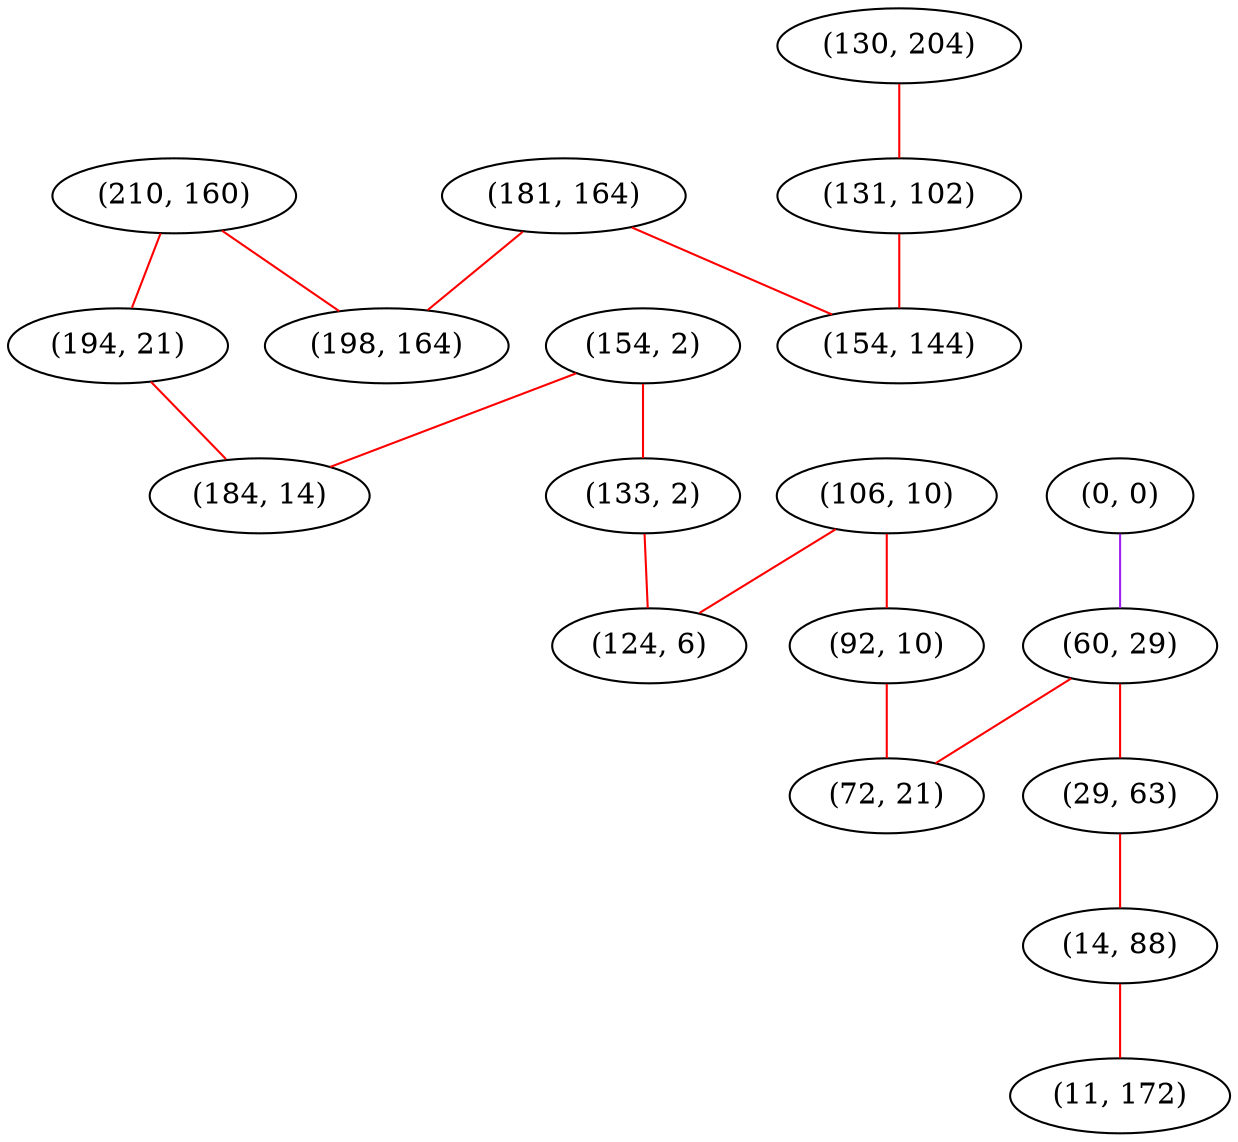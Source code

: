 graph "" {
"(210, 160)";
"(0, 0)";
"(106, 10)";
"(60, 29)";
"(92, 10)";
"(194, 21)";
"(29, 63)";
"(72, 21)";
"(14, 88)";
"(154, 2)";
"(184, 14)";
"(181, 164)";
"(130, 204)";
"(131, 102)";
"(198, 164)";
"(154, 144)";
"(133, 2)";
"(11, 172)";
"(124, 6)";
"(210, 160)" -- "(198, 164)"  [color=red, key=0, weight=1];
"(210, 160)" -- "(194, 21)"  [color=red, key=0, weight=1];
"(0, 0)" -- "(60, 29)"  [color=purple, key=0, weight=4];
"(106, 10)" -- "(92, 10)"  [color=red, key=0, weight=1];
"(106, 10)" -- "(124, 6)"  [color=red, key=0, weight=1];
"(60, 29)" -- "(29, 63)"  [color=red, key=0, weight=1];
"(60, 29)" -- "(72, 21)"  [color=red, key=0, weight=1];
"(92, 10)" -- "(72, 21)"  [color=red, key=0, weight=1];
"(194, 21)" -- "(184, 14)"  [color=red, key=0, weight=1];
"(29, 63)" -- "(14, 88)"  [color=red, key=0, weight=1];
"(14, 88)" -- "(11, 172)"  [color=red, key=0, weight=1];
"(154, 2)" -- "(184, 14)"  [color=red, key=0, weight=1];
"(154, 2)" -- "(133, 2)"  [color=red, key=0, weight=1];
"(181, 164)" -- "(198, 164)"  [color=red, key=0, weight=1];
"(181, 164)" -- "(154, 144)"  [color=red, key=0, weight=1];
"(130, 204)" -- "(131, 102)"  [color=red, key=0, weight=1];
"(131, 102)" -- "(154, 144)"  [color=red, key=0, weight=1];
"(133, 2)" -- "(124, 6)"  [color=red, key=0, weight=1];
}
